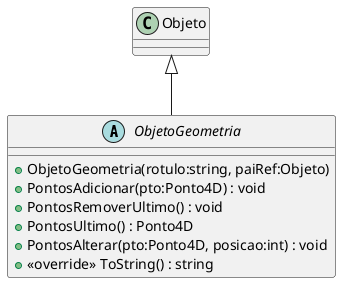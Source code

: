@startuml
abstract class ObjetoGeometria {
    + ObjetoGeometria(rotulo:string, paiRef:Objeto)
    + PontosAdicionar(pto:Ponto4D) : void
    + PontosRemoverUltimo() : void
    + PontosUltimo() : Ponto4D
    + PontosAlterar(pto:Ponto4D, posicao:int) : void
    + <<override>> ToString() : string
}
Objeto <|-- ObjetoGeometria
@enduml
